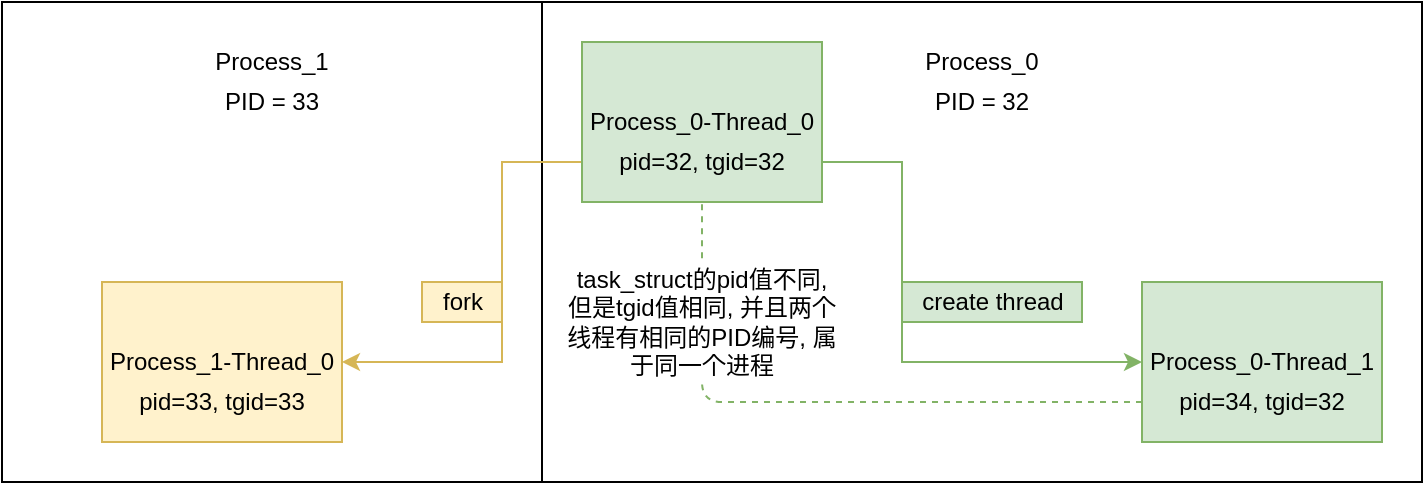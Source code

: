<mxfile version="14.6.12" type="device"><diagram id="7cutaVod3OIlcie1rR_P" name="第 1 页"><mxGraphModel dx="2229" dy="774" grid="1" gridSize="10" guides="1" tooltips="1" connect="1" arrows="1" fold="1" page="1" pageScale="1" pageWidth="850" pageHeight="1100" math="0" shadow="0"><root><mxCell id="0"/><mxCell id="1" parent="0"/><mxCell id="KBDxcjdXKft6WgWvexas-16" value="" style="rounded=0;whiteSpace=wrap;html=1;" vertex="1" parent="1"><mxGeometry x="-120" y="190" width="270" height="240" as="geometry"/></mxCell><mxCell id="KBDxcjdXKft6WgWvexas-13" value="" style="rounded=0;whiteSpace=wrap;html=1;" vertex="1" parent="1"><mxGeometry x="150" y="190" width="440" height="240" as="geometry"/></mxCell><mxCell id="KBDxcjdXKft6WgWvexas-4" style="edgeStyle=orthogonalEdgeStyle;rounded=0;orthogonalLoop=1;jettySize=auto;html=1;exitX=0;exitY=0.75;exitDx=0;exitDy=0;entryX=1;entryY=0.5;entryDx=0;entryDy=0;fillColor=#fff2cc;strokeColor=#d6b656;" edge="1" parent="1" source="KBDxcjdXKft6WgWvexas-1" target="KBDxcjdXKft6WgWvexas-2"><mxGeometry relative="1" as="geometry"><Array as="points"><mxPoint x="130" y="270"/><mxPoint x="130" y="370"/></Array></mxGeometry></mxCell><mxCell id="KBDxcjdXKft6WgWvexas-5" style="edgeStyle=orthogonalEdgeStyle;rounded=0;orthogonalLoop=1;jettySize=auto;html=1;exitX=1;exitY=0.75;exitDx=0;exitDy=0;entryX=0;entryY=0.5;entryDx=0;entryDy=0;fillColor=#d5e8d4;strokeColor=#82b366;" edge="1" parent="1" source="KBDxcjdXKft6WgWvexas-1" target="KBDxcjdXKft6WgWvexas-3"><mxGeometry relative="1" as="geometry"><Array as="points"><mxPoint x="330" y="270"/><mxPoint x="330" y="370"/></Array></mxGeometry></mxCell><mxCell id="KBDxcjdXKft6WgWvexas-1" value="Process_0-Thread_0" style="rounded=0;whiteSpace=wrap;html=1;fillColor=#d5e8d4;strokeColor=#82b366;" vertex="1" parent="1"><mxGeometry x="170" y="210" width="120" height="80" as="geometry"/></mxCell><mxCell id="KBDxcjdXKft6WgWvexas-2" value="Process_1-Thread_0" style="rounded=0;whiteSpace=wrap;html=1;fillColor=#fff2cc;strokeColor=#d6b656;" vertex="1" parent="1"><mxGeometry x="-70" y="330" width="120" height="80" as="geometry"/></mxCell><mxCell id="KBDxcjdXKft6WgWvexas-3" value="Process_0-Thread_1" style="rounded=0;whiteSpace=wrap;html=1;fillColor=#d5e8d4;strokeColor=#82b366;" vertex="1" parent="1"><mxGeometry x="450" y="330" width="120" height="80" as="geometry"/></mxCell><mxCell id="KBDxcjdXKft6WgWvexas-7" value="pid=32, tgid=32" style="text;html=1;strokeColor=none;fillColor=none;align=center;verticalAlign=middle;whiteSpace=wrap;rounded=0;" vertex="1" parent="1"><mxGeometry x="180" y="260" width="100" height="20" as="geometry"/></mxCell><mxCell id="KBDxcjdXKft6WgWvexas-8" value="pid=33, tgid=33" style="text;html=1;strokeColor=none;fillColor=none;align=center;verticalAlign=middle;whiteSpace=wrap;rounded=0;" vertex="1" parent="1"><mxGeometry x="-60" y="380" width="100" height="20" as="geometry"/></mxCell><mxCell id="KBDxcjdXKft6WgWvexas-9" value="pid=34, tgid=32" style="text;html=1;strokeColor=none;fillColor=none;align=center;verticalAlign=middle;whiteSpace=wrap;rounded=0;" vertex="1" parent="1"><mxGeometry x="460" y="380" width="100" height="20" as="geometry"/></mxCell><mxCell id="KBDxcjdXKft6WgWvexas-10" value="fork" style="text;html=1;align=center;verticalAlign=middle;resizable=0;points=[];autosize=1;strokeColor=#d6b656;fillColor=#fff2cc;" vertex="1" parent="1"><mxGeometry x="90" y="330" width="40" height="20" as="geometry"/></mxCell><mxCell id="KBDxcjdXKft6WgWvexas-11" value="create thread" style="text;html=1;align=center;verticalAlign=middle;resizable=0;points=[];autosize=1;strokeColor=#82b366;fillColor=#d5e8d4;" vertex="1" parent="1"><mxGeometry x="330" y="330" width="90" height="20" as="geometry"/></mxCell><mxCell id="KBDxcjdXKft6WgWvexas-14" value="Process_0" style="text;html=1;strokeColor=none;fillColor=none;align=center;verticalAlign=middle;whiteSpace=wrap;rounded=0;" vertex="1" parent="1"><mxGeometry x="345" y="210" width="50" height="20" as="geometry"/></mxCell><mxCell id="KBDxcjdXKft6WgWvexas-15" value="PID = 32" style="text;html=1;strokeColor=none;fillColor=none;align=center;verticalAlign=middle;whiteSpace=wrap;rounded=0;" vertex="1" parent="1"><mxGeometry x="340" y="230" width="60" height="20" as="geometry"/></mxCell><mxCell id="KBDxcjdXKft6WgWvexas-17" value="Process_1" style="text;html=1;strokeColor=none;fillColor=none;align=center;verticalAlign=middle;whiteSpace=wrap;rounded=0;" vertex="1" parent="1"><mxGeometry x="-10" y="210" width="50" height="20" as="geometry"/></mxCell><mxCell id="KBDxcjdXKft6WgWvexas-18" value="PID = 33" style="text;html=1;strokeColor=none;fillColor=none;align=center;verticalAlign=middle;whiteSpace=wrap;rounded=0;" vertex="1" parent="1"><mxGeometry x="-15" y="230" width="60" height="20" as="geometry"/></mxCell><mxCell id="KBDxcjdXKft6WgWvexas-19" value="" style="endArrow=none;dashed=1;html=1;entryX=0.5;entryY=1;entryDx=0;entryDy=0;exitX=0;exitY=0.75;exitDx=0;exitDy=0;fillColor=#d5e8d4;strokeColor=#82b366;" edge="1" parent="1" source="KBDxcjdXKft6WgWvexas-3" target="KBDxcjdXKft6WgWvexas-1"><mxGeometry width="50" height="50" relative="1" as="geometry"><mxPoint x="190" y="370" as="sourcePoint"/><mxPoint x="240" y="320" as="targetPoint"/><Array as="points"><mxPoint x="230" y="390"/></Array></mxGeometry></mxCell><mxCell id="KBDxcjdXKft6WgWvexas-20" value="task_struct的pid值不同, 但是tgid值相同, 并且两个线程有相同的PID编号, 属于同一个进程" style="text;html=1;strokeColor=none;align=center;verticalAlign=middle;whiteSpace=wrap;rounded=0;fillColor=#FFFFFF;" vertex="1" parent="1"><mxGeometry x="160" y="320" width="140" height="60" as="geometry"/></mxCell></root></mxGraphModel></diagram></mxfile>
